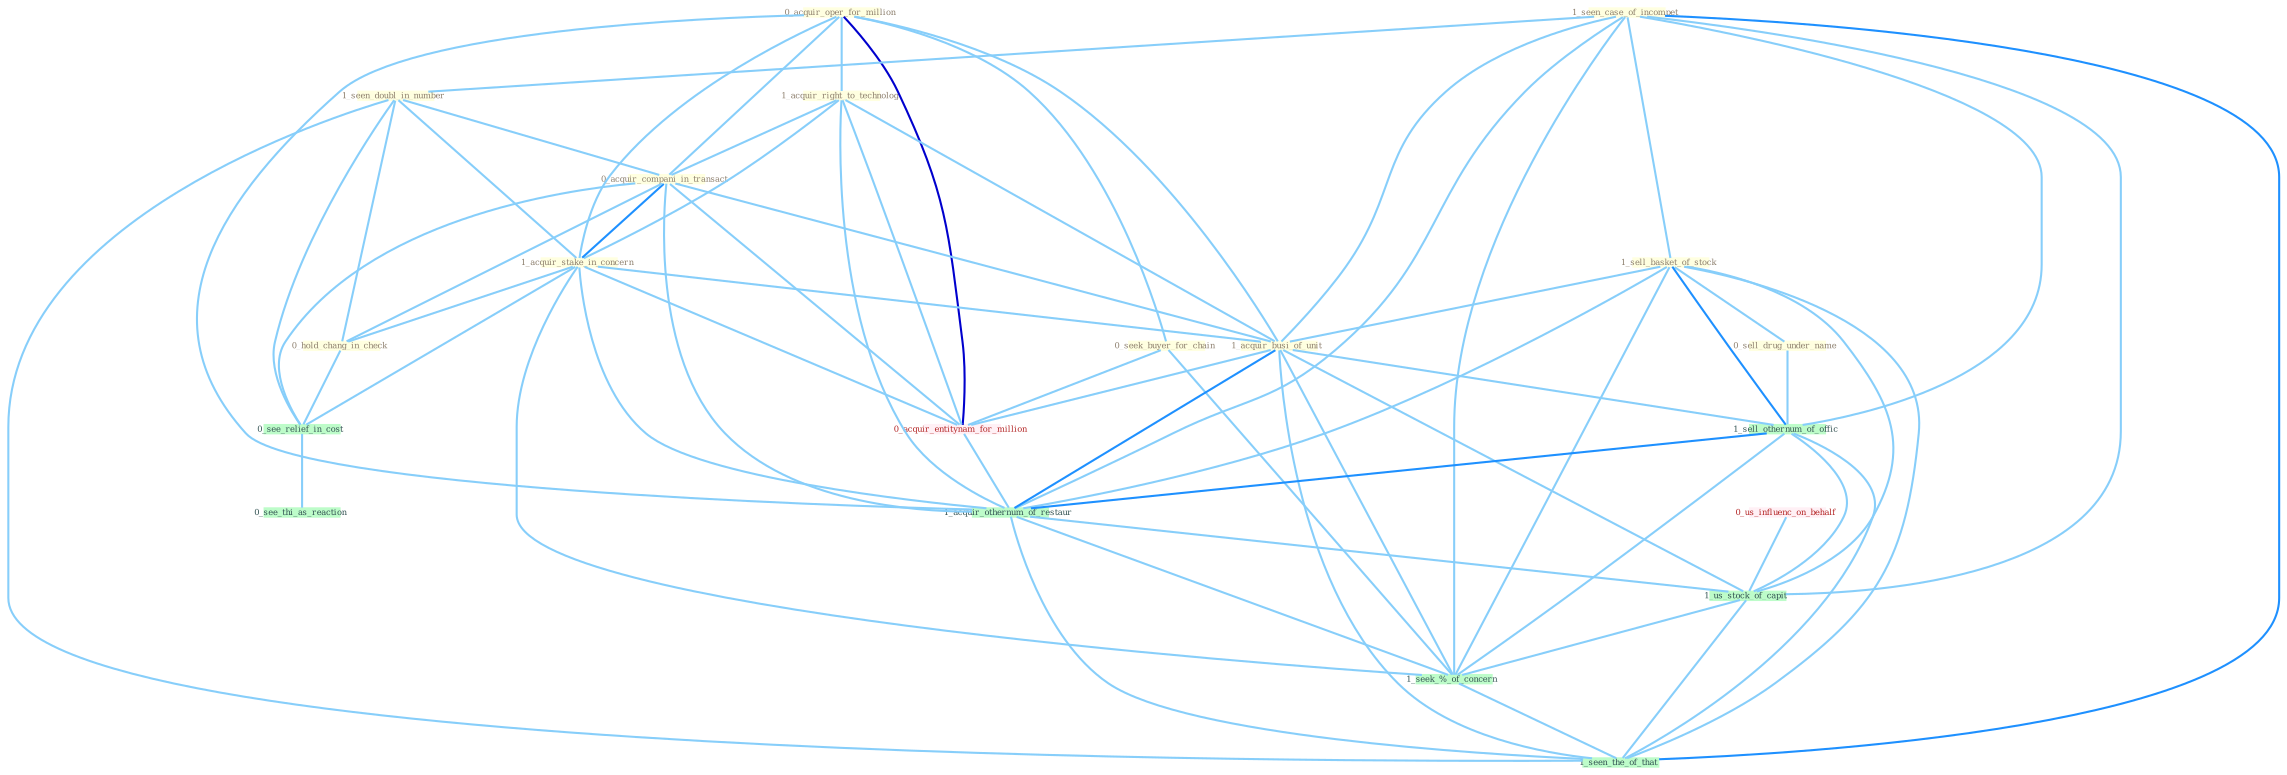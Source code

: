 Graph G{ 
    node
    [shape=polygon,style=filled,width=.5,height=.06,color="#BDFCC9",fixedsize=true,fontsize=4,
    fontcolor="#2f4f4f"];
    {node
    [color="#ffffe0", fontcolor="#8b7d6b"] "0_acquir_oper_for_million " "1_seen_case_of_incompet " "1_sell_basket_of_stock " "1_seen_doubl_in_number " "1_acquir_right_to_technolog " "0_sell_drug_under_name " "0_seek_buyer_for_chain " "0_acquir_compani_in_transact " "1_acquir_stake_in_concern " "0_hold_chang_in_check " "1_acquir_busi_of_unit "}
{node [color="#fff0f5", fontcolor="#b22222"] "0_acquir_entitynam_for_million " "0_us_influenc_on_behalf "}
edge [color="#B0E2FF"];

	"0_acquir_oper_for_million " -- "1_acquir_right_to_technolog " [w="1", color="#87cefa" ];
	"0_acquir_oper_for_million " -- "0_seek_buyer_for_chain " [w="1", color="#87cefa" ];
	"0_acquir_oper_for_million " -- "0_acquir_compani_in_transact " [w="1", color="#87cefa" ];
	"0_acquir_oper_for_million " -- "1_acquir_stake_in_concern " [w="1", color="#87cefa" ];
	"0_acquir_oper_for_million " -- "1_acquir_busi_of_unit " [w="1", color="#87cefa" ];
	"0_acquir_oper_for_million " -- "0_acquir_entitynam_for_million " [w="3", color="#0000cd" , len=0.6];
	"0_acquir_oper_for_million " -- "1_acquir_othernum_of_restaur " [w="1", color="#87cefa" ];
	"1_seen_case_of_incompet " -- "1_sell_basket_of_stock " [w="1", color="#87cefa" ];
	"1_seen_case_of_incompet " -- "1_seen_doubl_in_number " [w="1", color="#87cefa" ];
	"1_seen_case_of_incompet " -- "1_acquir_busi_of_unit " [w="1", color="#87cefa" ];
	"1_seen_case_of_incompet " -- "1_sell_othernum_of_offic " [w="1", color="#87cefa" ];
	"1_seen_case_of_incompet " -- "1_acquir_othernum_of_restaur " [w="1", color="#87cefa" ];
	"1_seen_case_of_incompet " -- "1_us_stock_of_capit " [w="1", color="#87cefa" ];
	"1_seen_case_of_incompet " -- "1_seek_%_of_concern " [w="1", color="#87cefa" ];
	"1_seen_case_of_incompet " -- "1_seen_the_of_that " [w="2", color="#1e90ff" , len=0.8];
	"1_sell_basket_of_stock " -- "0_sell_drug_under_name " [w="1", color="#87cefa" ];
	"1_sell_basket_of_stock " -- "1_acquir_busi_of_unit " [w="1", color="#87cefa" ];
	"1_sell_basket_of_stock " -- "1_sell_othernum_of_offic " [w="2", color="#1e90ff" , len=0.8];
	"1_sell_basket_of_stock " -- "1_acquir_othernum_of_restaur " [w="1", color="#87cefa" ];
	"1_sell_basket_of_stock " -- "1_us_stock_of_capit " [w="1", color="#87cefa" ];
	"1_sell_basket_of_stock " -- "1_seek_%_of_concern " [w="1", color="#87cefa" ];
	"1_sell_basket_of_stock " -- "1_seen_the_of_that " [w="1", color="#87cefa" ];
	"1_seen_doubl_in_number " -- "0_acquir_compani_in_transact " [w="1", color="#87cefa" ];
	"1_seen_doubl_in_number " -- "1_acquir_stake_in_concern " [w="1", color="#87cefa" ];
	"1_seen_doubl_in_number " -- "0_hold_chang_in_check " [w="1", color="#87cefa" ];
	"1_seen_doubl_in_number " -- "0_see_relief_in_cost " [w="1", color="#87cefa" ];
	"1_seen_doubl_in_number " -- "1_seen_the_of_that " [w="1", color="#87cefa" ];
	"1_acquir_right_to_technolog " -- "0_acquir_compani_in_transact " [w="1", color="#87cefa" ];
	"1_acquir_right_to_technolog " -- "1_acquir_stake_in_concern " [w="1", color="#87cefa" ];
	"1_acquir_right_to_technolog " -- "1_acquir_busi_of_unit " [w="1", color="#87cefa" ];
	"1_acquir_right_to_technolog " -- "0_acquir_entitynam_for_million " [w="1", color="#87cefa" ];
	"1_acquir_right_to_technolog " -- "1_acquir_othernum_of_restaur " [w="1", color="#87cefa" ];
	"0_sell_drug_under_name " -- "1_sell_othernum_of_offic " [w="1", color="#87cefa" ];
	"0_seek_buyer_for_chain " -- "0_acquir_entitynam_for_million " [w="1", color="#87cefa" ];
	"0_seek_buyer_for_chain " -- "1_seek_%_of_concern " [w="1", color="#87cefa" ];
	"0_acquir_compani_in_transact " -- "1_acquir_stake_in_concern " [w="2", color="#1e90ff" , len=0.8];
	"0_acquir_compani_in_transact " -- "0_hold_chang_in_check " [w="1", color="#87cefa" ];
	"0_acquir_compani_in_transact " -- "1_acquir_busi_of_unit " [w="1", color="#87cefa" ];
	"0_acquir_compani_in_transact " -- "0_acquir_entitynam_for_million " [w="1", color="#87cefa" ];
	"0_acquir_compani_in_transact " -- "0_see_relief_in_cost " [w="1", color="#87cefa" ];
	"0_acquir_compani_in_transact " -- "1_acquir_othernum_of_restaur " [w="1", color="#87cefa" ];
	"1_acquir_stake_in_concern " -- "0_hold_chang_in_check " [w="1", color="#87cefa" ];
	"1_acquir_stake_in_concern " -- "1_acquir_busi_of_unit " [w="1", color="#87cefa" ];
	"1_acquir_stake_in_concern " -- "0_acquir_entitynam_for_million " [w="1", color="#87cefa" ];
	"1_acquir_stake_in_concern " -- "0_see_relief_in_cost " [w="1", color="#87cefa" ];
	"1_acquir_stake_in_concern " -- "1_acquir_othernum_of_restaur " [w="1", color="#87cefa" ];
	"1_acquir_stake_in_concern " -- "1_seek_%_of_concern " [w="1", color="#87cefa" ];
	"0_hold_chang_in_check " -- "0_see_relief_in_cost " [w="1", color="#87cefa" ];
	"1_acquir_busi_of_unit " -- "0_acquir_entitynam_for_million " [w="1", color="#87cefa" ];
	"1_acquir_busi_of_unit " -- "1_sell_othernum_of_offic " [w="1", color="#87cefa" ];
	"1_acquir_busi_of_unit " -- "1_acquir_othernum_of_restaur " [w="2", color="#1e90ff" , len=0.8];
	"1_acquir_busi_of_unit " -- "1_us_stock_of_capit " [w="1", color="#87cefa" ];
	"1_acquir_busi_of_unit " -- "1_seek_%_of_concern " [w="1", color="#87cefa" ];
	"1_acquir_busi_of_unit " -- "1_seen_the_of_that " [w="1", color="#87cefa" ];
	"0_acquir_entitynam_for_million " -- "1_acquir_othernum_of_restaur " [w="1", color="#87cefa" ];
	"1_sell_othernum_of_offic " -- "1_acquir_othernum_of_restaur " [w="2", color="#1e90ff" , len=0.8];
	"1_sell_othernum_of_offic " -- "1_us_stock_of_capit " [w="1", color="#87cefa" ];
	"1_sell_othernum_of_offic " -- "1_seek_%_of_concern " [w="1", color="#87cefa" ];
	"1_sell_othernum_of_offic " -- "1_seen_the_of_that " [w="1", color="#87cefa" ];
	"0_us_influenc_on_behalf " -- "1_us_stock_of_capit " [w="1", color="#87cefa" ];
	"0_see_relief_in_cost " -- "0_see_thi_as_reaction " [w="1", color="#87cefa" ];
	"1_acquir_othernum_of_restaur " -- "1_us_stock_of_capit " [w="1", color="#87cefa" ];
	"1_acquir_othernum_of_restaur " -- "1_seek_%_of_concern " [w="1", color="#87cefa" ];
	"1_acquir_othernum_of_restaur " -- "1_seen_the_of_that " [w="1", color="#87cefa" ];
	"1_us_stock_of_capit " -- "1_seek_%_of_concern " [w="1", color="#87cefa" ];
	"1_us_stock_of_capit " -- "1_seen_the_of_that " [w="1", color="#87cefa" ];
	"1_seek_%_of_concern " -- "1_seen_the_of_that " [w="1", color="#87cefa" ];
}